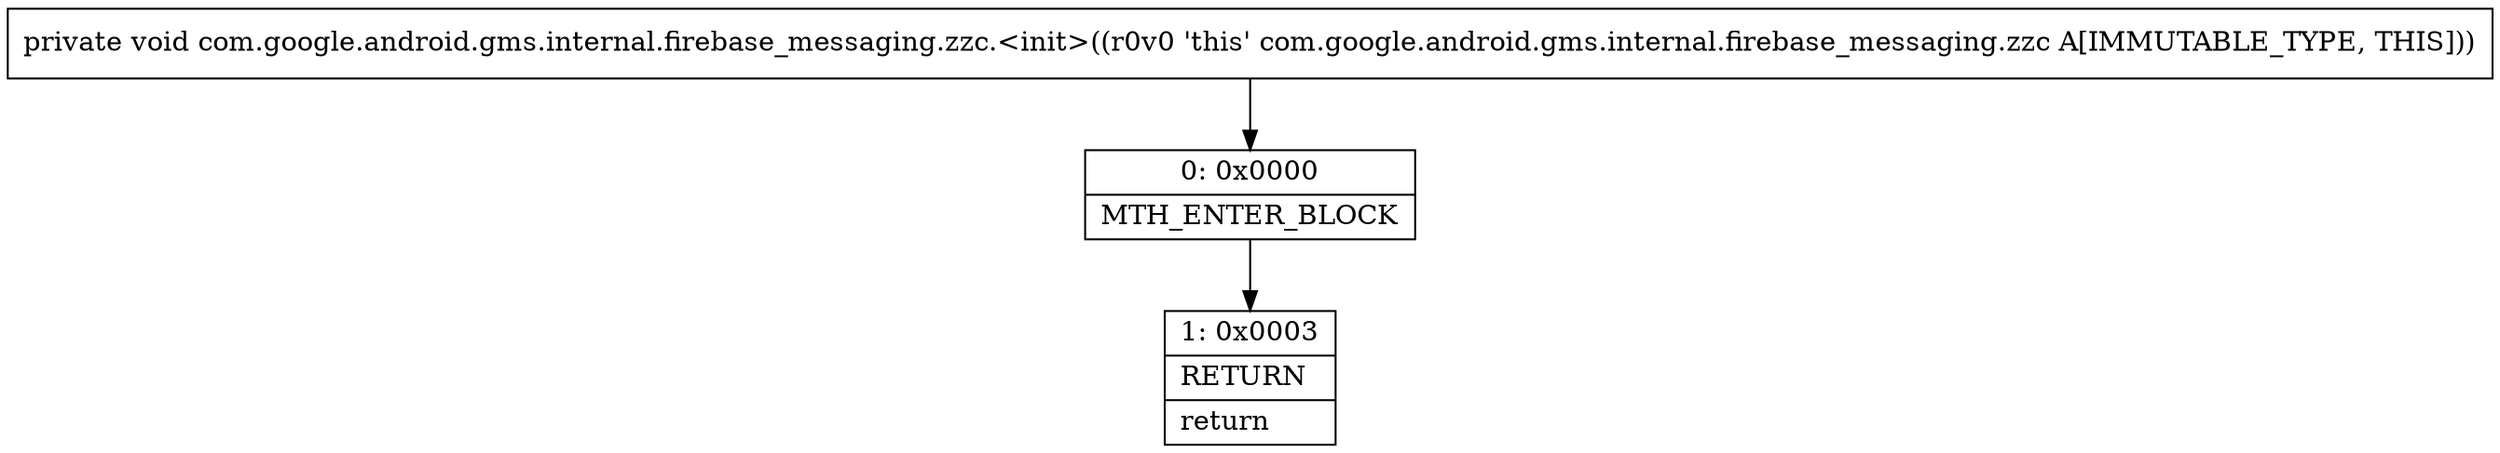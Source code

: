 digraph "CFG forcom.google.android.gms.internal.firebase_messaging.zzc.\<init\>()V" {
Node_0 [shape=record,label="{0\:\ 0x0000|MTH_ENTER_BLOCK\l}"];
Node_1 [shape=record,label="{1\:\ 0x0003|RETURN\l|return\l}"];
MethodNode[shape=record,label="{private void com.google.android.gms.internal.firebase_messaging.zzc.\<init\>((r0v0 'this' com.google.android.gms.internal.firebase_messaging.zzc A[IMMUTABLE_TYPE, THIS])) }"];
MethodNode -> Node_0;
Node_0 -> Node_1;
}


